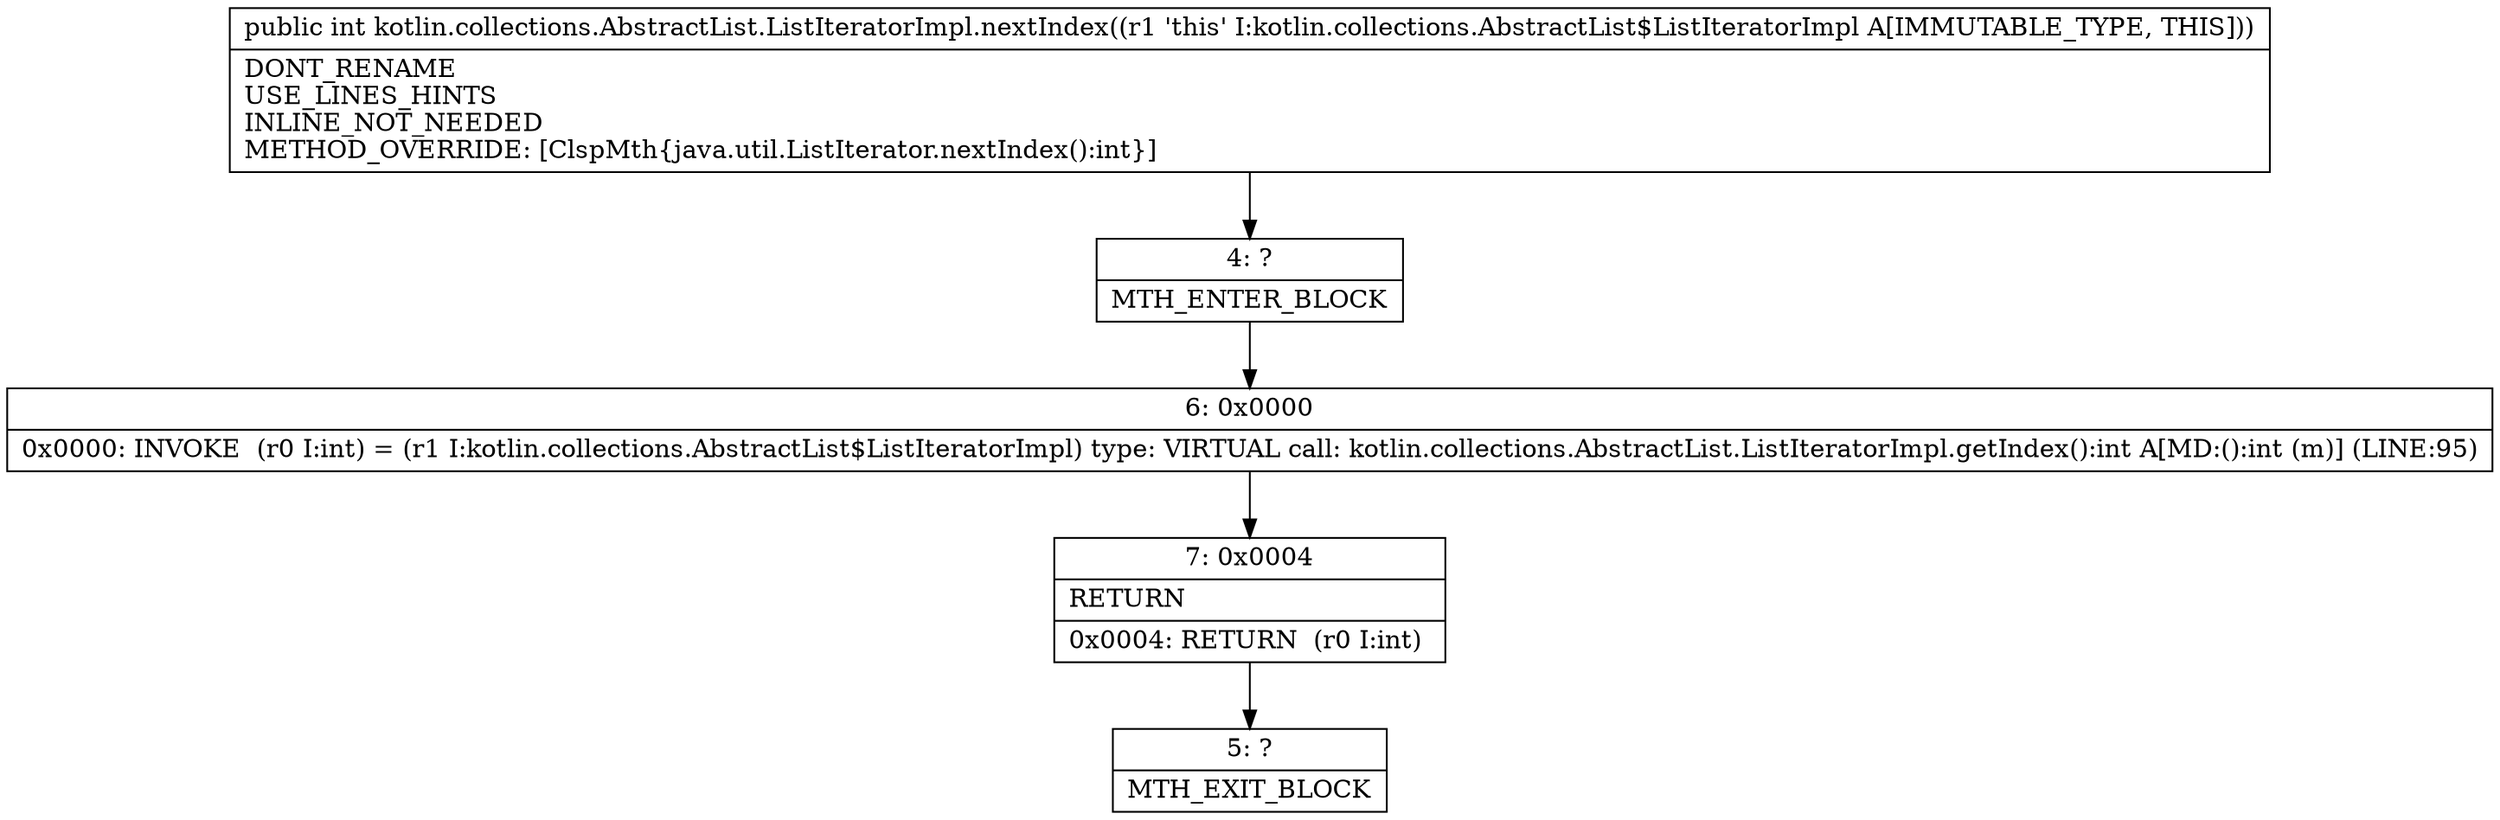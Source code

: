 digraph "CFG forkotlin.collections.AbstractList.ListIteratorImpl.nextIndex()I" {
Node_4 [shape=record,label="{4\:\ ?|MTH_ENTER_BLOCK\l}"];
Node_6 [shape=record,label="{6\:\ 0x0000|0x0000: INVOKE  (r0 I:int) = (r1 I:kotlin.collections.AbstractList$ListIteratorImpl) type: VIRTUAL call: kotlin.collections.AbstractList.ListIteratorImpl.getIndex():int A[MD:():int (m)] (LINE:95)\l}"];
Node_7 [shape=record,label="{7\:\ 0x0004|RETURN\l|0x0004: RETURN  (r0 I:int) \l}"];
Node_5 [shape=record,label="{5\:\ ?|MTH_EXIT_BLOCK\l}"];
MethodNode[shape=record,label="{public int kotlin.collections.AbstractList.ListIteratorImpl.nextIndex((r1 'this' I:kotlin.collections.AbstractList$ListIteratorImpl A[IMMUTABLE_TYPE, THIS]))  | DONT_RENAME\lUSE_LINES_HINTS\lINLINE_NOT_NEEDED\lMETHOD_OVERRIDE: [ClspMth\{java.util.ListIterator.nextIndex():int\}]\l}"];
MethodNode -> Node_4;Node_4 -> Node_6;
Node_6 -> Node_7;
Node_7 -> Node_5;
}

